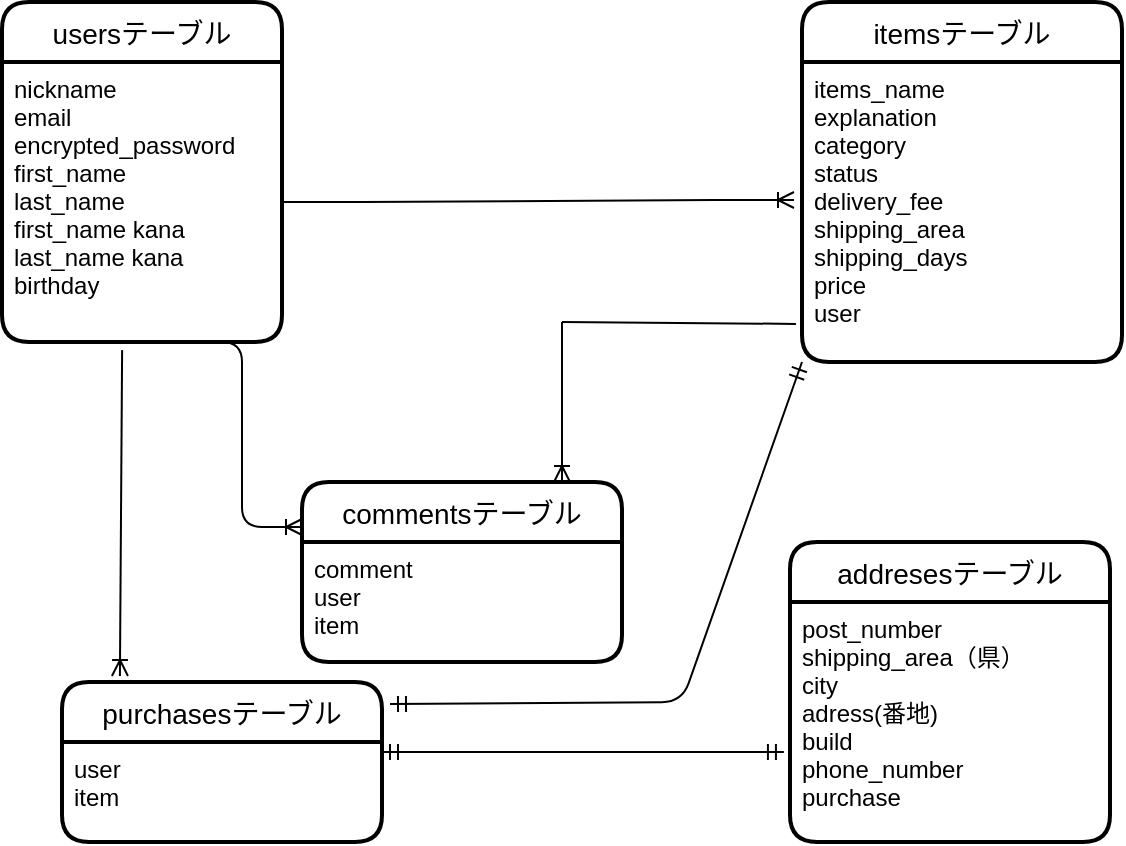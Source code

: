 <mxfile>
    <diagram id="pJ61wF4TnmjFwMIwXJvE" name="ページ1">
        <mxGraphModel dx="618" dy="520" grid="1" gridSize="10" guides="1" tooltips="1" connect="1" arrows="1" fold="1" page="1" pageScale="1" pageWidth="827" pageHeight="1169" math="0" shadow="0">
            <root>
                <mxCell id="0"/>
                <mxCell id="1" parent="0"/>
                <mxCell id="2" value="usersテーブル" style="swimlane;childLayout=stackLayout;horizontal=1;startSize=30;horizontalStack=0;rounded=1;fontSize=14;fontStyle=0;strokeWidth=2;resizeParent=0;resizeLast=1;shadow=0;dashed=0;align=center;" parent="1" vertex="1">
                    <mxGeometry x="20" y="40" width="140" height="170" as="geometry"/>
                </mxCell>
                <mxCell id="3" value="nickname&#10;email&#10;encrypted_password&#10;first_name&#10;last_name&#10;first_name kana&#10;last_name kana&#10;birthday&#10;" style="align=left;strokeColor=none;fillColor=none;spacingLeft=4;fontSize=12;verticalAlign=top;resizable=0;rotatable=0;part=1;" parent="2" vertex="1">
                    <mxGeometry y="30" width="140" height="140" as="geometry"/>
                </mxCell>
                <mxCell id="8" value="itemsテーブル" style="swimlane;childLayout=stackLayout;horizontal=1;startSize=30;horizontalStack=0;rounded=1;fontSize=14;fontStyle=0;strokeWidth=2;resizeParent=0;resizeLast=1;shadow=0;dashed=0;align=center;" parent="1" vertex="1">
                    <mxGeometry x="420" y="40" width="160" height="180" as="geometry"/>
                </mxCell>
                <mxCell id="9" value="items_name&#10;explanation&#10;category&#10;status&#10;delivery_fee&#10;shipping_area&#10;shipping_days&#10;price&#10;user" style="align=left;strokeColor=none;fillColor=none;spacingLeft=4;fontSize=12;verticalAlign=top;resizable=0;rotatable=0;part=1;" parent="8" vertex="1">
                    <mxGeometry y="30" width="160" height="150" as="geometry"/>
                </mxCell>
                <mxCell id="14" value="commentsテーブル" style="swimlane;childLayout=stackLayout;horizontal=1;startSize=30;horizontalStack=0;rounded=1;fontSize=14;fontStyle=0;strokeWidth=2;resizeParent=0;resizeLast=1;shadow=0;dashed=0;align=center;" parent="1" vertex="1">
                    <mxGeometry x="170" y="280" width="160" height="90" as="geometry"/>
                </mxCell>
                <mxCell id="15" value="comment&#10;user&#10;item" style="align=left;strokeColor=none;fillColor=none;spacingLeft=4;fontSize=12;verticalAlign=top;resizable=0;rotatable=0;part=1;" parent="14" vertex="1">
                    <mxGeometry y="30" width="160" height="60" as="geometry"/>
                </mxCell>
                <mxCell id="18" value="" style="edgeStyle=entityRelationEdgeStyle;fontSize=12;html=1;endArrow=ERoneToMany;entryX=-0.025;entryY=0.46;entryDx=0;entryDy=0;entryPerimeter=0;" parent="1" target="9" edge="1">
                    <mxGeometry width="100" height="100" relative="1" as="geometry">
                        <mxPoint x="160" y="140" as="sourcePoint"/>
                        <mxPoint x="330" y="140" as="targetPoint"/>
                    </mxGeometry>
                </mxCell>
                <mxCell id="20" value="" style="edgeStyle=entityRelationEdgeStyle;fontSize=12;html=1;endArrow=ERoneToMany;entryX=0;entryY=0.25;entryDx=0;entryDy=0;" parent="1" target="14" edge="1">
                    <mxGeometry width="100" height="100" relative="1" as="geometry">
                        <mxPoint x="110" y="210" as="sourcePoint"/>
                        <mxPoint x="170" y="270" as="targetPoint"/>
                    </mxGeometry>
                </mxCell>
                <mxCell id="38" value="" style="fontSize=12;html=1;endArrow=ERoneToMany;elbow=vertical;" parent="1" edge="1">
                    <mxGeometry width="100" height="100" relative="1" as="geometry">
                        <mxPoint x="300" y="200" as="sourcePoint"/>
                        <mxPoint x="300" y="280" as="targetPoint"/>
                    </mxGeometry>
                </mxCell>
                <mxCell id="39" value="" style="endArrow=none;html=1;rounded=0;elbow=vertical;entryX=-0.019;entryY=0.873;entryDx=0;entryDy=0;entryPerimeter=0;" parent="1" target="9" edge="1">
                    <mxGeometry relative="1" as="geometry">
                        <mxPoint x="300" y="200" as="sourcePoint"/>
                        <mxPoint x="400" y="200" as="targetPoint"/>
                    </mxGeometry>
                </mxCell>
                <mxCell id="40" value="addresesテーブル" style="swimlane;childLayout=stackLayout;horizontal=1;startSize=30;horizontalStack=0;rounded=1;fontSize=14;fontStyle=0;strokeWidth=2;resizeParent=0;resizeLast=1;shadow=0;dashed=0;align=center;" parent="1" vertex="1">
                    <mxGeometry x="414" y="310" width="160" height="150" as="geometry"/>
                </mxCell>
                <mxCell id="41" value="post_number&#10;shipping_area（県）&#10;city&#10;adress(番地)&#10;build&#10;phone_number&#10;purchase&#10;" style="align=left;strokeColor=none;fillColor=none;spacingLeft=4;fontSize=12;verticalAlign=top;resizable=0;rotatable=0;part=1;" parent="40" vertex="1">
                    <mxGeometry y="30" width="160" height="120" as="geometry"/>
                </mxCell>
                <mxCell id="44" value="" style="fontSize=12;html=1;endArrow=ERoneToMany;entryX=0.181;entryY=-0.03;entryDx=0;entryDy=0;entryPerimeter=0;exitX=0.429;exitY=1.029;exitDx=0;exitDy=0;exitPerimeter=0;" parent="1" source="3" edge="1">
                    <mxGeometry width="100" height="100" relative="1" as="geometry">
                        <mxPoint x="70" y="230" as="sourcePoint"/>
                        <mxPoint x="78.96" y="377" as="targetPoint"/>
                        <Array as="points"/>
                    </mxGeometry>
                </mxCell>
                <mxCell id="45" value="" style="fontSize=12;html=1;endArrow=ERmandOne;startArrow=ERmandOne;entryX=-0.019;entryY=0.625;entryDx=0;entryDy=0;entryPerimeter=0;" parent="1" target="41" edge="1">
                    <mxGeometry width="100" height="100" relative="1" as="geometry">
                        <mxPoint x="210" y="415" as="sourcePoint"/>
                        <mxPoint x="400" y="415" as="targetPoint"/>
                        <Array as="points">
                            <mxPoint x="300" y="415"/>
                        </Array>
                    </mxGeometry>
                </mxCell>
                <mxCell id="46" value="" style="fontSize=12;html=1;endArrow=ERmandOne;startArrow=ERmandOne;entryX=0;entryY=1;entryDx=0;entryDy=0;exitX=1.025;exitY=0.11;exitDx=0;exitDy=0;exitPerimeter=0;" parent="1" target="9" edge="1">
                    <mxGeometry width="100" height="100" relative="1" as="geometry">
                        <mxPoint x="214" y="391" as="sourcePoint"/>
                        <mxPoint x="410" y="280" as="targetPoint"/>
                        <Array as="points">
                            <mxPoint x="360" y="390"/>
                        </Array>
                    </mxGeometry>
                </mxCell>
                <mxCell id="49" value="purchasesテーブル" style="swimlane;childLayout=stackLayout;horizontal=1;startSize=30;horizontalStack=0;rounded=1;fontSize=14;fontStyle=0;strokeWidth=2;resizeParent=0;resizeLast=1;shadow=0;dashed=0;align=center;" parent="1" vertex="1">
                    <mxGeometry x="50" y="380" width="160" height="80" as="geometry"/>
                </mxCell>
                <mxCell id="50" value="user&#10;item" style="align=left;strokeColor=none;fillColor=none;spacingLeft=4;fontSize=12;verticalAlign=top;resizable=0;rotatable=0;part=1;" parent="49" vertex="1">
                    <mxGeometry y="30" width="160" height="50" as="geometry"/>
                </mxCell>
            </root>
        </mxGraphModel>
    </diagram>
</mxfile>